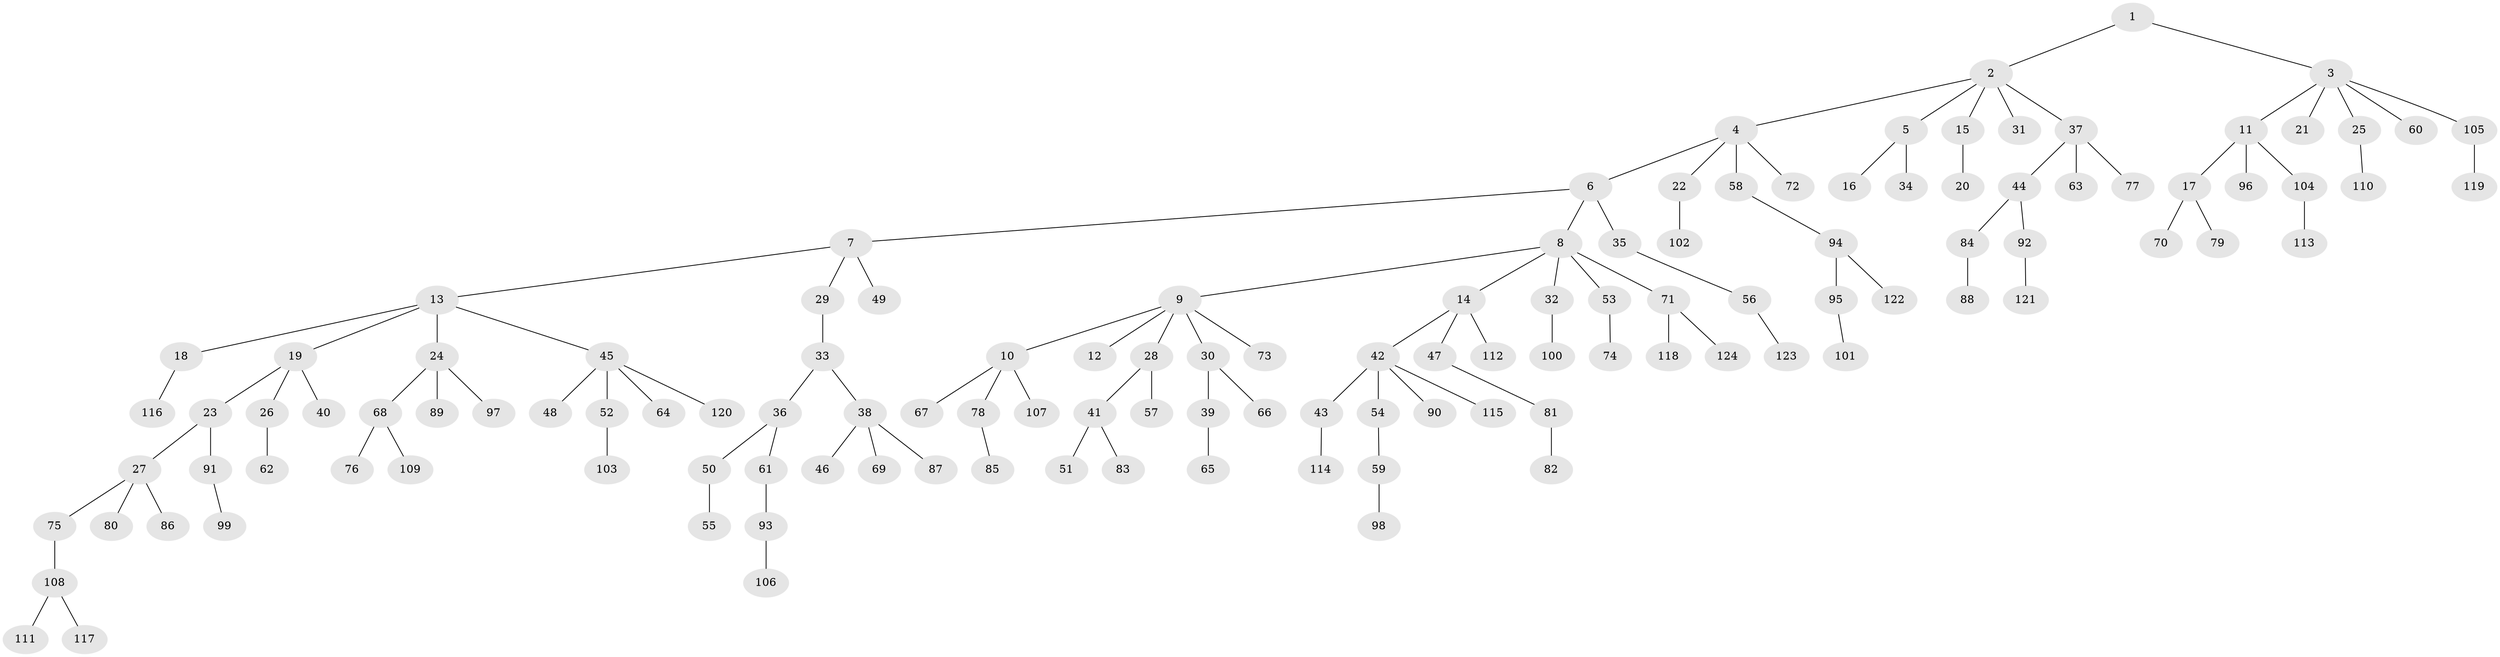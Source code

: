 // coarse degree distribution, {2: 0.20689655172413793, 5: 0.05747126436781609, 4: 0.04597701149425287, 3: 0.12643678160919541, 8: 0.011494252873563218, 1: 0.5402298850574713, 7: 0.011494252873563218}
// Generated by graph-tools (version 1.1) at 2025/42/03/06/25 10:42:05]
// undirected, 124 vertices, 123 edges
graph export_dot {
graph [start="1"]
  node [color=gray90,style=filled];
  1;
  2;
  3;
  4;
  5;
  6;
  7;
  8;
  9;
  10;
  11;
  12;
  13;
  14;
  15;
  16;
  17;
  18;
  19;
  20;
  21;
  22;
  23;
  24;
  25;
  26;
  27;
  28;
  29;
  30;
  31;
  32;
  33;
  34;
  35;
  36;
  37;
  38;
  39;
  40;
  41;
  42;
  43;
  44;
  45;
  46;
  47;
  48;
  49;
  50;
  51;
  52;
  53;
  54;
  55;
  56;
  57;
  58;
  59;
  60;
  61;
  62;
  63;
  64;
  65;
  66;
  67;
  68;
  69;
  70;
  71;
  72;
  73;
  74;
  75;
  76;
  77;
  78;
  79;
  80;
  81;
  82;
  83;
  84;
  85;
  86;
  87;
  88;
  89;
  90;
  91;
  92;
  93;
  94;
  95;
  96;
  97;
  98;
  99;
  100;
  101;
  102;
  103;
  104;
  105;
  106;
  107;
  108;
  109;
  110;
  111;
  112;
  113;
  114;
  115;
  116;
  117;
  118;
  119;
  120;
  121;
  122;
  123;
  124;
  1 -- 2;
  1 -- 3;
  2 -- 4;
  2 -- 5;
  2 -- 15;
  2 -- 31;
  2 -- 37;
  3 -- 11;
  3 -- 21;
  3 -- 25;
  3 -- 60;
  3 -- 105;
  4 -- 6;
  4 -- 22;
  4 -- 58;
  4 -- 72;
  5 -- 16;
  5 -- 34;
  6 -- 7;
  6 -- 8;
  6 -- 35;
  7 -- 13;
  7 -- 29;
  7 -- 49;
  8 -- 9;
  8 -- 14;
  8 -- 32;
  8 -- 53;
  8 -- 71;
  9 -- 10;
  9 -- 12;
  9 -- 28;
  9 -- 30;
  9 -- 73;
  10 -- 67;
  10 -- 78;
  10 -- 107;
  11 -- 17;
  11 -- 96;
  11 -- 104;
  13 -- 18;
  13 -- 19;
  13 -- 24;
  13 -- 45;
  14 -- 42;
  14 -- 47;
  14 -- 112;
  15 -- 20;
  17 -- 70;
  17 -- 79;
  18 -- 116;
  19 -- 23;
  19 -- 26;
  19 -- 40;
  22 -- 102;
  23 -- 27;
  23 -- 91;
  24 -- 68;
  24 -- 89;
  24 -- 97;
  25 -- 110;
  26 -- 62;
  27 -- 75;
  27 -- 80;
  27 -- 86;
  28 -- 41;
  28 -- 57;
  29 -- 33;
  30 -- 39;
  30 -- 66;
  32 -- 100;
  33 -- 36;
  33 -- 38;
  35 -- 56;
  36 -- 50;
  36 -- 61;
  37 -- 44;
  37 -- 63;
  37 -- 77;
  38 -- 46;
  38 -- 69;
  38 -- 87;
  39 -- 65;
  41 -- 51;
  41 -- 83;
  42 -- 43;
  42 -- 54;
  42 -- 90;
  42 -- 115;
  43 -- 114;
  44 -- 84;
  44 -- 92;
  45 -- 48;
  45 -- 52;
  45 -- 64;
  45 -- 120;
  47 -- 81;
  50 -- 55;
  52 -- 103;
  53 -- 74;
  54 -- 59;
  56 -- 123;
  58 -- 94;
  59 -- 98;
  61 -- 93;
  68 -- 76;
  68 -- 109;
  71 -- 118;
  71 -- 124;
  75 -- 108;
  78 -- 85;
  81 -- 82;
  84 -- 88;
  91 -- 99;
  92 -- 121;
  93 -- 106;
  94 -- 95;
  94 -- 122;
  95 -- 101;
  104 -- 113;
  105 -- 119;
  108 -- 111;
  108 -- 117;
}
